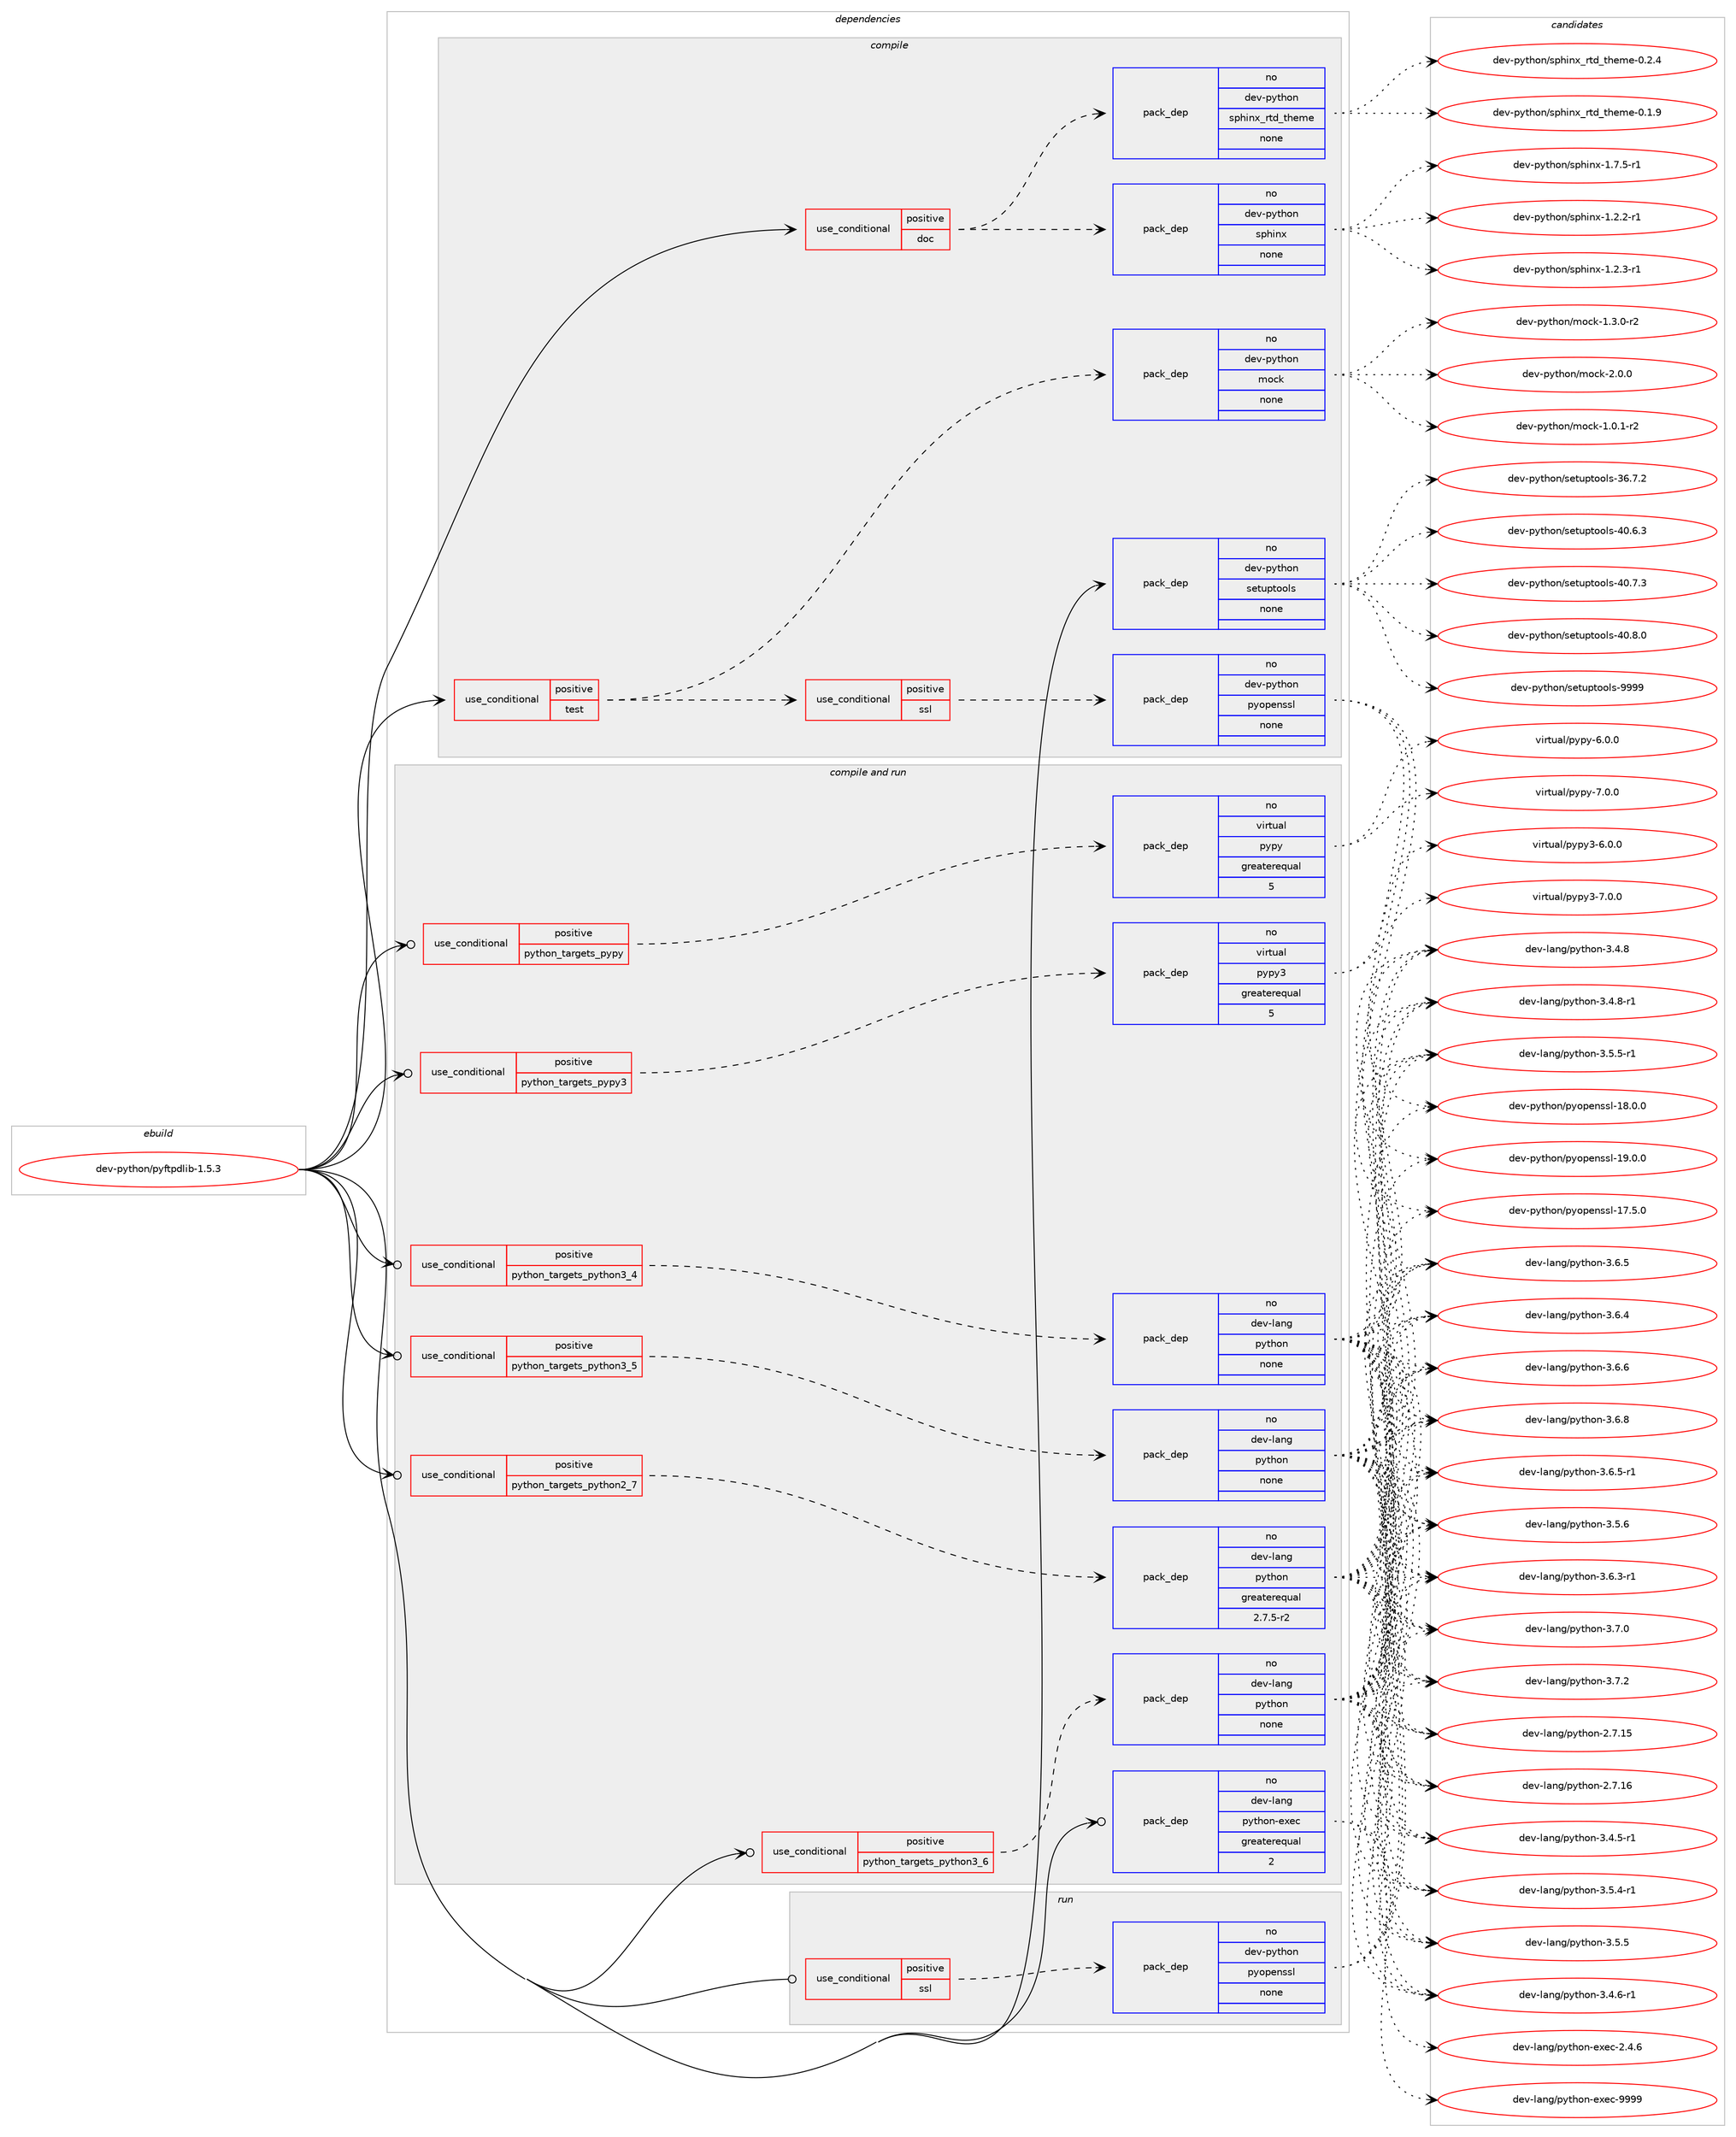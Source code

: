 digraph prolog {

# *************
# Graph options
# *************

newrank=true;
concentrate=true;
compound=true;
graph [rankdir=LR,fontname=Helvetica,fontsize=10,ranksep=1.5];#, ranksep=2.5, nodesep=0.2];
edge  [arrowhead=vee];
node  [fontname=Helvetica,fontsize=10];

# **********
# The ebuild
# **********

subgraph cluster_leftcol {
color=gray;
rank=same;
label=<<i>ebuild</i>>;
id [label="dev-python/pyftpdlib-1.5.3", color=red, width=4, href="../dev-python/pyftpdlib-1.5.3.svg"];
}

# ****************
# The dependencies
# ****************

subgraph cluster_midcol {
color=gray;
label=<<i>dependencies</i>>;
subgraph cluster_compile {
fillcolor="#eeeeee";
style=filled;
label=<<i>compile</i>>;
subgraph cond380779 {
dependency1429213 [label=<<TABLE BORDER="0" CELLBORDER="1" CELLSPACING="0" CELLPADDING="4"><TR><TD ROWSPAN="3" CELLPADDING="10">use_conditional</TD></TR><TR><TD>positive</TD></TR><TR><TD>doc</TD></TR></TABLE>>, shape=none, color=red];
subgraph pack1025116 {
dependency1429214 [label=<<TABLE BORDER="0" CELLBORDER="1" CELLSPACING="0" CELLPADDING="4" WIDTH="220"><TR><TD ROWSPAN="6" CELLPADDING="30">pack_dep</TD></TR><TR><TD WIDTH="110">no</TD></TR><TR><TD>dev-python</TD></TR><TR><TD>sphinx</TD></TR><TR><TD>none</TD></TR><TR><TD></TD></TR></TABLE>>, shape=none, color=blue];
}
dependency1429213:e -> dependency1429214:w [weight=20,style="dashed",arrowhead="vee"];
subgraph pack1025117 {
dependency1429215 [label=<<TABLE BORDER="0" CELLBORDER="1" CELLSPACING="0" CELLPADDING="4" WIDTH="220"><TR><TD ROWSPAN="6" CELLPADDING="30">pack_dep</TD></TR><TR><TD WIDTH="110">no</TD></TR><TR><TD>dev-python</TD></TR><TR><TD>sphinx_rtd_theme</TD></TR><TR><TD>none</TD></TR><TR><TD></TD></TR></TABLE>>, shape=none, color=blue];
}
dependency1429213:e -> dependency1429215:w [weight=20,style="dashed",arrowhead="vee"];
}
id:e -> dependency1429213:w [weight=20,style="solid",arrowhead="vee"];
subgraph cond380780 {
dependency1429216 [label=<<TABLE BORDER="0" CELLBORDER="1" CELLSPACING="0" CELLPADDING="4"><TR><TD ROWSPAN="3" CELLPADDING="10">use_conditional</TD></TR><TR><TD>positive</TD></TR><TR><TD>test</TD></TR></TABLE>>, shape=none, color=red];
subgraph cond380781 {
dependency1429217 [label=<<TABLE BORDER="0" CELLBORDER="1" CELLSPACING="0" CELLPADDING="4"><TR><TD ROWSPAN="3" CELLPADDING="10">use_conditional</TD></TR><TR><TD>positive</TD></TR><TR><TD>ssl</TD></TR></TABLE>>, shape=none, color=red];
subgraph pack1025118 {
dependency1429218 [label=<<TABLE BORDER="0" CELLBORDER="1" CELLSPACING="0" CELLPADDING="4" WIDTH="220"><TR><TD ROWSPAN="6" CELLPADDING="30">pack_dep</TD></TR><TR><TD WIDTH="110">no</TD></TR><TR><TD>dev-python</TD></TR><TR><TD>pyopenssl</TD></TR><TR><TD>none</TD></TR><TR><TD></TD></TR></TABLE>>, shape=none, color=blue];
}
dependency1429217:e -> dependency1429218:w [weight=20,style="dashed",arrowhead="vee"];
}
dependency1429216:e -> dependency1429217:w [weight=20,style="dashed",arrowhead="vee"];
subgraph pack1025119 {
dependency1429219 [label=<<TABLE BORDER="0" CELLBORDER="1" CELLSPACING="0" CELLPADDING="4" WIDTH="220"><TR><TD ROWSPAN="6" CELLPADDING="30">pack_dep</TD></TR><TR><TD WIDTH="110">no</TD></TR><TR><TD>dev-python</TD></TR><TR><TD>mock</TD></TR><TR><TD>none</TD></TR><TR><TD></TD></TR></TABLE>>, shape=none, color=blue];
}
dependency1429216:e -> dependency1429219:w [weight=20,style="dashed",arrowhead="vee"];
}
id:e -> dependency1429216:w [weight=20,style="solid",arrowhead="vee"];
subgraph pack1025120 {
dependency1429220 [label=<<TABLE BORDER="0" CELLBORDER="1" CELLSPACING="0" CELLPADDING="4" WIDTH="220"><TR><TD ROWSPAN="6" CELLPADDING="30">pack_dep</TD></TR><TR><TD WIDTH="110">no</TD></TR><TR><TD>dev-python</TD></TR><TR><TD>setuptools</TD></TR><TR><TD>none</TD></TR><TR><TD></TD></TR></TABLE>>, shape=none, color=blue];
}
id:e -> dependency1429220:w [weight=20,style="solid",arrowhead="vee"];
}
subgraph cluster_compileandrun {
fillcolor="#eeeeee";
style=filled;
label=<<i>compile and run</i>>;
subgraph cond380782 {
dependency1429221 [label=<<TABLE BORDER="0" CELLBORDER="1" CELLSPACING="0" CELLPADDING="4"><TR><TD ROWSPAN="3" CELLPADDING="10">use_conditional</TD></TR><TR><TD>positive</TD></TR><TR><TD>python_targets_pypy</TD></TR></TABLE>>, shape=none, color=red];
subgraph pack1025121 {
dependency1429222 [label=<<TABLE BORDER="0" CELLBORDER="1" CELLSPACING="0" CELLPADDING="4" WIDTH="220"><TR><TD ROWSPAN="6" CELLPADDING="30">pack_dep</TD></TR><TR><TD WIDTH="110">no</TD></TR><TR><TD>virtual</TD></TR><TR><TD>pypy</TD></TR><TR><TD>greaterequal</TD></TR><TR><TD>5</TD></TR></TABLE>>, shape=none, color=blue];
}
dependency1429221:e -> dependency1429222:w [weight=20,style="dashed",arrowhead="vee"];
}
id:e -> dependency1429221:w [weight=20,style="solid",arrowhead="odotvee"];
subgraph cond380783 {
dependency1429223 [label=<<TABLE BORDER="0" CELLBORDER="1" CELLSPACING="0" CELLPADDING="4"><TR><TD ROWSPAN="3" CELLPADDING="10">use_conditional</TD></TR><TR><TD>positive</TD></TR><TR><TD>python_targets_pypy3</TD></TR></TABLE>>, shape=none, color=red];
subgraph pack1025122 {
dependency1429224 [label=<<TABLE BORDER="0" CELLBORDER="1" CELLSPACING="0" CELLPADDING="4" WIDTH="220"><TR><TD ROWSPAN="6" CELLPADDING="30">pack_dep</TD></TR><TR><TD WIDTH="110">no</TD></TR><TR><TD>virtual</TD></TR><TR><TD>pypy3</TD></TR><TR><TD>greaterequal</TD></TR><TR><TD>5</TD></TR></TABLE>>, shape=none, color=blue];
}
dependency1429223:e -> dependency1429224:w [weight=20,style="dashed",arrowhead="vee"];
}
id:e -> dependency1429223:w [weight=20,style="solid",arrowhead="odotvee"];
subgraph cond380784 {
dependency1429225 [label=<<TABLE BORDER="0" CELLBORDER="1" CELLSPACING="0" CELLPADDING="4"><TR><TD ROWSPAN="3" CELLPADDING="10">use_conditional</TD></TR><TR><TD>positive</TD></TR><TR><TD>python_targets_python2_7</TD></TR></TABLE>>, shape=none, color=red];
subgraph pack1025123 {
dependency1429226 [label=<<TABLE BORDER="0" CELLBORDER="1" CELLSPACING="0" CELLPADDING="4" WIDTH="220"><TR><TD ROWSPAN="6" CELLPADDING="30">pack_dep</TD></TR><TR><TD WIDTH="110">no</TD></TR><TR><TD>dev-lang</TD></TR><TR><TD>python</TD></TR><TR><TD>greaterequal</TD></TR><TR><TD>2.7.5-r2</TD></TR></TABLE>>, shape=none, color=blue];
}
dependency1429225:e -> dependency1429226:w [weight=20,style="dashed",arrowhead="vee"];
}
id:e -> dependency1429225:w [weight=20,style="solid",arrowhead="odotvee"];
subgraph cond380785 {
dependency1429227 [label=<<TABLE BORDER="0" CELLBORDER="1" CELLSPACING="0" CELLPADDING="4"><TR><TD ROWSPAN="3" CELLPADDING="10">use_conditional</TD></TR><TR><TD>positive</TD></TR><TR><TD>python_targets_python3_4</TD></TR></TABLE>>, shape=none, color=red];
subgraph pack1025124 {
dependency1429228 [label=<<TABLE BORDER="0" CELLBORDER="1" CELLSPACING="0" CELLPADDING="4" WIDTH="220"><TR><TD ROWSPAN="6" CELLPADDING="30">pack_dep</TD></TR><TR><TD WIDTH="110">no</TD></TR><TR><TD>dev-lang</TD></TR><TR><TD>python</TD></TR><TR><TD>none</TD></TR><TR><TD></TD></TR></TABLE>>, shape=none, color=blue];
}
dependency1429227:e -> dependency1429228:w [weight=20,style="dashed",arrowhead="vee"];
}
id:e -> dependency1429227:w [weight=20,style="solid",arrowhead="odotvee"];
subgraph cond380786 {
dependency1429229 [label=<<TABLE BORDER="0" CELLBORDER="1" CELLSPACING="0" CELLPADDING="4"><TR><TD ROWSPAN="3" CELLPADDING="10">use_conditional</TD></TR><TR><TD>positive</TD></TR><TR><TD>python_targets_python3_5</TD></TR></TABLE>>, shape=none, color=red];
subgraph pack1025125 {
dependency1429230 [label=<<TABLE BORDER="0" CELLBORDER="1" CELLSPACING="0" CELLPADDING="4" WIDTH="220"><TR><TD ROWSPAN="6" CELLPADDING="30">pack_dep</TD></TR><TR><TD WIDTH="110">no</TD></TR><TR><TD>dev-lang</TD></TR><TR><TD>python</TD></TR><TR><TD>none</TD></TR><TR><TD></TD></TR></TABLE>>, shape=none, color=blue];
}
dependency1429229:e -> dependency1429230:w [weight=20,style="dashed",arrowhead="vee"];
}
id:e -> dependency1429229:w [weight=20,style="solid",arrowhead="odotvee"];
subgraph cond380787 {
dependency1429231 [label=<<TABLE BORDER="0" CELLBORDER="1" CELLSPACING="0" CELLPADDING="4"><TR><TD ROWSPAN="3" CELLPADDING="10">use_conditional</TD></TR><TR><TD>positive</TD></TR><TR><TD>python_targets_python3_6</TD></TR></TABLE>>, shape=none, color=red];
subgraph pack1025126 {
dependency1429232 [label=<<TABLE BORDER="0" CELLBORDER="1" CELLSPACING="0" CELLPADDING="4" WIDTH="220"><TR><TD ROWSPAN="6" CELLPADDING="30">pack_dep</TD></TR><TR><TD WIDTH="110">no</TD></TR><TR><TD>dev-lang</TD></TR><TR><TD>python</TD></TR><TR><TD>none</TD></TR><TR><TD></TD></TR></TABLE>>, shape=none, color=blue];
}
dependency1429231:e -> dependency1429232:w [weight=20,style="dashed",arrowhead="vee"];
}
id:e -> dependency1429231:w [weight=20,style="solid",arrowhead="odotvee"];
subgraph pack1025127 {
dependency1429233 [label=<<TABLE BORDER="0" CELLBORDER="1" CELLSPACING="0" CELLPADDING="4" WIDTH="220"><TR><TD ROWSPAN="6" CELLPADDING="30">pack_dep</TD></TR><TR><TD WIDTH="110">no</TD></TR><TR><TD>dev-lang</TD></TR><TR><TD>python-exec</TD></TR><TR><TD>greaterequal</TD></TR><TR><TD>2</TD></TR></TABLE>>, shape=none, color=blue];
}
id:e -> dependency1429233:w [weight=20,style="solid",arrowhead="odotvee"];
}
subgraph cluster_run {
fillcolor="#eeeeee";
style=filled;
label=<<i>run</i>>;
subgraph cond380788 {
dependency1429234 [label=<<TABLE BORDER="0" CELLBORDER="1" CELLSPACING="0" CELLPADDING="4"><TR><TD ROWSPAN="3" CELLPADDING="10">use_conditional</TD></TR><TR><TD>positive</TD></TR><TR><TD>ssl</TD></TR></TABLE>>, shape=none, color=red];
subgraph pack1025128 {
dependency1429235 [label=<<TABLE BORDER="0" CELLBORDER="1" CELLSPACING="0" CELLPADDING="4" WIDTH="220"><TR><TD ROWSPAN="6" CELLPADDING="30">pack_dep</TD></TR><TR><TD WIDTH="110">no</TD></TR><TR><TD>dev-python</TD></TR><TR><TD>pyopenssl</TD></TR><TR><TD>none</TD></TR><TR><TD></TD></TR></TABLE>>, shape=none, color=blue];
}
dependency1429234:e -> dependency1429235:w [weight=20,style="dashed",arrowhead="vee"];
}
id:e -> dependency1429234:w [weight=20,style="solid",arrowhead="odot"];
}
}

# **************
# The candidates
# **************

subgraph cluster_choices {
rank=same;
color=gray;
label=<<i>candidates</i>>;

subgraph choice1025116 {
color=black;
nodesep=1;
choice10010111845112121116104111110471151121041051101204549465046504511449 [label="dev-python/sphinx-1.2.2-r1", color=red, width=4,href="../dev-python/sphinx-1.2.2-r1.svg"];
choice10010111845112121116104111110471151121041051101204549465046514511449 [label="dev-python/sphinx-1.2.3-r1", color=red, width=4,href="../dev-python/sphinx-1.2.3-r1.svg"];
choice10010111845112121116104111110471151121041051101204549465546534511449 [label="dev-python/sphinx-1.7.5-r1", color=red, width=4,href="../dev-python/sphinx-1.7.5-r1.svg"];
dependency1429214:e -> choice10010111845112121116104111110471151121041051101204549465046504511449:w [style=dotted,weight="100"];
dependency1429214:e -> choice10010111845112121116104111110471151121041051101204549465046514511449:w [style=dotted,weight="100"];
dependency1429214:e -> choice10010111845112121116104111110471151121041051101204549465546534511449:w [style=dotted,weight="100"];
}
subgraph choice1025117 {
color=black;
nodesep=1;
choice10010111845112121116104111110471151121041051101209511411610095116104101109101454846494657 [label="dev-python/sphinx_rtd_theme-0.1.9", color=red, width=4,href="../dev-python/sphinx_rtd_theme-0.1.9.svg"];
choice10010111845112121116104111110471151121041051101209511411610095116104101109101454846504652 [label="dev-python/sphinx_rtd_theme-0.2.4", color=red, width=4,href="../dev-python/sphinx_rtd_theme-0.2.4.svg"];
dependency1429215:e -> choice10010111845112121116104111110471151121041051101209511411610095116104101109101454846494657:w [style=dotted,weight="100"];
dependency1429215:e -> choice10010111845112121116104111110471151121041051101209511411610095116104101109101454846504652:w [style=dotted,weight="100"];
}
subgraph choice1025118 {
color=black;
nodesep=1;
choice100101118451121211161041111104711212111111210111011511510845495546534648 [label="dev-python/pyopenssl-17.5.0", color=red, width=4,href="../dev-python/pyopenssl-17.5.0.svg"];
choice100101118451121211161041111104711212111111210111011511510845495646484648 [label="dev-python/pyopenssl-18.0.0", color=red, width=4,href="../dev-python/pyopenssl-18.0.0.svg"];
choice100101118451121211161041111104711212111111210111011511510845495746484648 [label="dev-python/pyopenssl-19.0.0", color=red, width=4,href="../dev-python/pyopenssl-19.0.0.svg"];
dependency1429218:e -> choice100101118451121211161041111104711212111111210111011511510845495546534648:w [style=dotted,weight="100"];
dependency1429218:e -> choice100101118451121211161041111104711212111111210111011511510845495646484648:w [style=dotted,weight="100"];
dependency1429218:e -> choice100101118451121211161041111104711212111111210111011511510845495746484648:w [style=dotted,weight="100"];
}
subgraph choice1025119 {
color=black;
nodesep=1;
choice1001011184511212111610411111047109111991074549464846494511450 [label="dev-python/mock-1.0.1-r2", color=red, width=4,href="../dev-python/mock-1.0.1-r2.svg"];
choice1001011184511212111610411111047109111991074549465146484511450 [label="dev-python/mock-1.3.0-r2", color=red, width=4,href="../dev-python/mock-1.3.0-r2.svg"];
choice100101118451121211161041111104710911199107455046484648 [label="dev-python/mock-2.0.0", color=red, width=4,href="../dev-python/mock-2.0.0.svg"];
dependency1429219:e -> choice1001011184511212111610411111047109111991074549464846494511450:w [style=dotted,weight="100"];
dependency1429219:e -> choice1001011184511212111610411111047109111991074549465146484511450:w [style=dotted,weight="100"];
dependency1429219:e -> choice100101118451121211161041111104710911199107455046484648:w [style=dotted,weight="100"];
}
subgraph choice1025120 {
color=black;
nodesep=1;
choice100101118451121211161041111104711510111611711211611111110811545515446554650 [label="dev-python/setuptools-36.7.2", color=red, width=4,href="../dev-python/setuptools-36.7.2.svg"];
choice100101118451121211161041111104711510111611711211611111110811545524846544651 [label="dev-python/setuptools-40.6.3", color=red, width=4,href="../dev-python/setuptools-40.6.3.svg"];
choice100101118451121211161041111104711510111611711211611111110811545524846554651 [label="dev-python/setuptools-40.7.3", color=red, width=4,href="../dev-python/setuptools-40.7.3.svg"];
choice100101118451121211161041111104711510111611711211611111110811545524846564648 [label="dev-python/setuptools-40.8.0", color=red, width=4,href="../dev-python/setuptools-40.8.0.svg"];
choice10010111845112121116104111110471151011161171121161111111081154557575757 [label="dev-python/setuptools-9999", color=red, width=4,href="../dev-python/setuptools-9999.svg"];
dependency1429220:e -> choice100101118451121211161041111104711510111611711211611111110811545515446554650:w [style=dotted,weight="100"];
dependency1429220:e -> choice100101118451121211161041111104711510111611711211611111110811545524846544651:w [style=dotted,weight="100"];
dependency1429220:e -> choice100101118451121211161041111104711510111611711211611111110811545524846554651:w [style=dotted,weight="100"];
dependency1429220:e -> choice100101118451121211161041111104711510111611711211611111110811545524846564648:w [style=dotted,weight="100"];
dependency1429220:e -> choice10010111845112121116104111110471151011161171121161111111081154557575757:w [style=dotted,weight="100"];
}
subgraph choice1025121 {
color=black;
nodesep=1;
choice1181051141161179710847112121112121455446484648 [label="virtual/pypy-6.0.0", color=red, width=4,href="../virtual/pypy-6.0.0.svg"];
choice1181051141161179710847112121112121455546484648 [label="virtual/pypy-7.0.0", color=red, width=4,href="../virtual/pypy-7.0.0.svg"];
dependency1429222:e -> choice1181051141161179710847112121112121455446484648:w [style=dotted,weight="100"];
dependency1429222:e -> choice1181051141161179710847112121112121455546484648:w [style=dotted,weight="100"];
}
subgraph choice1025122 {
color=black;
nodesep=1;
choice118105114116117971084711212111212151455446484648 [label="virtual/pypy3-6.0.0", color=red, width=4,href="../virtual/pypy3-6.0.0.svg"];
choice118105114116117971084711212111212151455546484648 [label="virtual/pypy3-7.0.0", color=red, width=4,href="../virtual/pypy3-7.0.0.svg"];
dependency1429224:e -> choice118105114116117971084711212111212151455446484648:w [style=dotted,weight="100"];
dependency1429224:e -> choice118105114116117971084711212111212151455546484648:w [style=dotted,weight="100"];
}
subgraph choice1025123 {
color=black;
nodesep=1;
choice10010111845108971101034711212111610411111045504655464953 [label="dev-lang/python-2.7.15", color=red, width=4,href="../dev-lang/python-2.7.15.svg"];
choice10010111845108971101034711212111610411111045504655464954 [label="dev-lang/python-2.7.16", color=red, width=4,href="../dev-lang/python-2.7.16.svg"];
choice1001011184510897110103471121211161041111104551465246534511449 [label="dev-lang/python-3.4.5-r1", color=red, width=4,href="../dev-lang/python-3.4.5-r1.svg"];
choice1001011184510897110103471121211161041111104551465246544511449 [label="dev-lang/python-3.4.6-r1", color=red, width=4,href="../dev-lang/python-3.4.6-r1.svg"];
choice100101118451089711010347112121116104111110455146524656 [label="dev-lang/python-3.4.8", color=red, width=4,href="../dev-lang/python-3.4.8.svg"];
choice1001011184510897110103471121211161041111104551465246564511449 [label="dev-lang/python-3.4.8-r1", color=red, width=4,href="../dev-lang/python-3.4.8-r1.svg"];
choice1001011184510897110103471121211161041111104551465346524511449 [label="dev-lang/python-3.5.4-r1", color=red, width=4,href="../dev-lang/python-3.5.4-r1.svg"];
choice100101118451089711010347112121116104111110455146534653 [label="dev-lang/python-3.5.5", color=red, width=4,href="../dev-lang/python-3.5.5.svg"];
choice1001011184510897110103471121211161041111104551465346534511449 [label="dev-lang/python-3.5.5-r1", color=red, width=4,href="../dev-lang/python-3.5.5-r1.svg"];
choice100101118451089711010347112121116104111110455146534654 [label="dev-lang/python-3.5.6", color=red, width=4,href="../dev-lang/python-3.5.6.svg"];
choice1001011184510897110103471121211161041111104551465446514511449 [label="dev-lang/python-3.6.3-r1", color=red, width=4,href="../dev-lang/python-3.6.3-r1.svg"];
choice100101118451089711010347112121116104111110455146544652 [label="dev-lang/python-3.6.4", color=red, width=4,href="../dev-lang/python-3.6.4.svg"];
choice100101118451089711010347112121116104111110455146544653 [label="dev-lang/python-3.6.5", color=red, width=4,href="../dev-lang/python-3.6.5.svg"];
choice1001011184510897110103471121211161041111104551465446534511449 [label="dev-lang/python-3.6.5-r1", color=red, width=4,href="../dev-lang/python-3.6.5-r1.svg"];
choice100101118451089711010347112121116104111110455146544654 [label="dev-lang/python-3.6.6", color=red, width=4,href="../dev-lang/python-3.6.6.svg"];
choice100101118451089711010347112121116104111110455146544656 [label="dev-lang/python-3.6.8", color=red, width=4,href="../dev-lang/python-3.6.8.svg"];
choice100101118451089711010347112121116104111110455146554648 [label="dev-lang/python-3.7.0", color=red, width=4,href="../dev-lang/python-3.7.0.svg"];
choice100101118451089711010347112121116104111110455146554650 [label="dev-lang/python-3.7.2", color=red, width=4,href="../dev-lang/python-3.7.2.svg"];
dependency1429226:e -> choice10010111845108971101034711212111610411111045504655464953:w [style=dotted,weight="100"];
dependency1429226:e -> choice10010111845108971101034711212111610411111045504655464954:w [style=dotted,weight="100"];
dependency1429226:e -> choice1001011184510897110103471121211161041111104551465246534511449:w [style=dotted,weight="100"];
dependency1429226:e -> choice1001011184510897110103471121211161041111104551465246544511449:w [style=dotted,weight="100"];
dependency1429226:e -> choice100101118451089711010347112121116104111110455146524656:w [style=dotted,weight="100"];
dependency1429226:e -> choice1001011184510897110103471121211161041111104551465246564511449:w [style=dotted,weight="100"];
dependency1429226:e -> choice1001011184510897110103471121211161041111104551465346524511449:w [style=dotted,weight="100"];
dependency1429226:e -> choice100101118451089711010347112121116104111110455146534653:w [style=dotted,weight="100"];
dependency1429226:e -> choice1001011184510897110103471121211161041111104551465346534511449:w [style=dotted,weight="100"];
dependency1429226:e -> choice100101118451089711010347112121116104111110455146534654:w [style=dotted,weight="100"];
dependency1429226:e -> choice1001011184510897110103471121211161041111104551465446514511449:w [style=dotted,weight="100"];
dependency1429226:e -> choice100101118451089711010347112121116104111110455146544652:w [style=dotted,weight="100"];
dependency1429226:e -> choice100101118451089711010347112121116104111110455146544653:w [style=dotted,weight="100"];
dependency1429226:e -> choice1001011184510897110103471121211161041111104551465446534511449:w [style=dotted,weight="100"];
dependency1429226:e -> choice100101118451089711010347112121116104111110455146544654:w [style=dotted,weight="100"];
dependency1429226:e -> choice100101118451089711010347112121116104111110455146544656:w [style=dotted,weight="100"];
dependency1429226:e -> choice100101118451089711010347112121116104111110455146554648:w [style=dotted,weight="100"];
dependency1429226:e -> choice100101118451089711010347112121116104111110455146554650:w [style=dotted,weight="100"];
}
subgraph choice1025124 {
color=black;
nodesep=1;
choice10010111845108971101034711212111610411111045504655464953 [label="dev-lang/python-2.7.15", color=red, width=4,href="../dev-lang/python-2.7.15.svg"];
choice10010111845108971101034711212111610411111045504655464954 [label="dev-lang/python-2.7.16", color=red, width=4,href="../dev-lang/python-2.7.16.svg"];
choice1001011184510897110103471121211161041111104551465246534511449 [label="dev-lang/python-3.4.5-r1", color=red, width=4,href="../dev-lang/python-3.4.5-r1.svg"];
choice1001011184510897110103471121211161041111104551465246544511449 [label="dev-lang/python-3.4.6-r1", color=red, width=4,href="../dev-lang/python-3.4.6-r1.svg"];
choice100101118451089711010347112121116104111110455146524656 [label="dev-lang/python-3.4.8", color=red, width=4,href="../dev-lang/python-3.4.8.svg"];
choice1001011184510897110103471121211161041111104551465246564511449 [label="dev-lang/python-3.4.8-r1", color=red, width=4,href="../dev-lang/python-3.4.8-r1.svg"];
choice1001011184510897110103471121211161041111104551465346524511449 [label="dev-lang/python-3.5.4-r1", color=red, width=4,href="../dev-lang/python-3.5.4-r1.svg"];
choice100101118451089711010347112121116104111110455146534653 [label="dev-lang/python-3.5.5", color=red, width=4,href="../dev-lang/python-3.5.5.svg"];
choice1001011184510897110103471121211161041111104551465346534511449 [label="dev-lang/python-3.5.5-r1", color=red, width=4,href="../dev-lang/python-3.5.5-r1.svg"];
choice100101118451089711010347112121116104111110455146534654 [label="dev-lang/python-3.5.6", color=red, width=4,href="../dev-lang/python-3.5.6.svg"];
choice1001011184510897110103471121211161041111104551465446514511449 [label="dev-lang/python-3.6.3-r1", color=red, width=4,href="../dev-lang/python-3.6.3-r1.svg"];
choice100101118451089711010347112121116104111110455146544652 [label="dev-lang/python-3.6.4", color=red, width=4,href="../dev-lang/python-3.6.4.svg"];
choice100101118451089711010347112121116104111110455146544653 [label="dev-lang/python-3.6.5", color=red, width=4,href="../dev-lang/python-3.6.5.svg"];
choice1001011184510897110103471121211161041111104551465446534511449 [label="dev-lang/python-3.6.5-r1", color=red, width=4,href="../dev-lang/python-3.6.5-r1.svg"];
choice100101118451089711010347112121116104111110455146544654 [label="dev-lang/python-3.6.6", color=red, width=4,href="../dev-lang/python-3.6.6.svg"];
choice100101118451089711010347112121116104111110455146544656 [label="dev-lang/python-3.6.8", color=red, width=4,href="../dev-lang/python-3.6.8.svg"];
choice100101118451089711010347112121116104111110455146554648 [label="dev-lang/python-3.7.0", color=red, width=4,href="../dev-lang/python-3.7.0.svg"];
choice100101118451089711010347112121116104111110455146554650 [label="dev-lang/python-3.7.2", color=red, width=4,href="../dev-lang/python-3.7.2.svg"];
dependency1429228:e -> choice10010111845108971101034711212111610411111045504655464953:w [style=dotted,weight="100"];
dependency1429228:e -> choice10010111845108971101034711212111610411111045504655464954:w [style=dotted,weight="100"];
dependency1429228:e -> choice1001011184510897110103471121211161041111104551465246534511449:w [style=dotted,weight="100"];
dependency1429228:e -> choice1001011184510897110103471121211161041111104551465246544511449:w [style=dotted,weight="100"];
dependency1429228:e -> choice100101118451089711010347112121116104111110455146524656:w [style=dotted,weight="100"];
dependency1429228:e -> choice1001011184510897110103471121211161041111104551465246564511449:w [style=dotted,weight="100"];
dependency1429228:e -> choice1001011184510897110103471121211161041111104551465346524511449:w [style=dotted,weight="100"];
dependency1429228:e -> choice100101118451089711010347112121116104111110455146534653:w [style=dotted,weight="100"];
dependency1429228:e -> choice1001011184510897110103471121211161041111104551465346534511449:w [style=dotted,weight="100"];
dependency1429228:e -> choice100101118451089711010347112121116104111110455146534654:w [style=dotted,weight="100"];
dependency1429228:e -> choice1001011184510897110103471121211161041111104551465446514511449:w [style=dotted,weight="100"];
dependency1429228:e -> choice100101118451089711010347112121116104111110455146544652:w [style=dotted,weight="100"];
dependency1429228:e -> choice100101118451089711010347112121116104111110455146544653:w [style=dotted,weight="100"];
dependency1429228:e -> choice1001011184510897110103471121211161041111104551465446534511449:w [style=dotted,weight="100"];
dependency1429228:e -> choice100101118451089711010347112121116104111110455146544654:w [style=dotted,weight="100"];
dependency1429228:e -> choice100101118451089711010347112121116104111110455146544656:w [style=dotted,weight="100"];
dependency1429228:e -> choice100101118451089711010347112121116104111110455146554648:w [style=dotted,weight="100"];
dependency1429228:e -> choice100101118451089711010347112121116104111110455146554650:w [style=dotted,weight="100"];
}
subgraph choice1025125 {
color=black;
nodesep=1;
choice10010111845108971101034711212111610411111045504655464953 [label="dev-lang/python-2.7.15", color=red, width=4,href="../dev-lang/python-2.7.15.svg"];
choice10010111845108971101034711212111610411111045504655464954 [label="dev-lang/python-2.7.16", color=red, width=4,href="../dev-lang/python-2.7.16.svg"];
choice1001011184510897110103471121211161041111104551465246534511449 [label="dev-lang/python-3.4.5-r1", color=red, width=4,href="../dev-lang/python-3.4.5-r1.svg"];
choice1001011184510897110103471121211161041111104551465246544511449 [label="dev-lang/python-3.4.6-r1", color=red, width=4,href="../dev-lang/python-3.4.6-r1.svg"];
choice100101118451089711010347112121116104111110455146524656 [label="dev-lang/python-3.4.8", color=red, width=4,href="../dev-lang/python-3.4.8.svg"];
choice1001011184510897110103471121211161041111104551465246564511449 [label="dev-lang/python-3.4.8-r1", color=red, width=4,href="../dev-lang/python-3.4.8-r1.svg"];
choice1001011184510897110103471121211161041111104551465346524511449 [label="dev-lang/python-3.5.4-r1", color=red, width=4,href="../dev-lang/python-3.5.4-r1.svg"];
choice100101118451089711010347112121116104111110455146534653 [label="dev-lang/python-3.5.5", color=red, width=4,href="../dev-lang/python-3.5.5.svg"];
choice1001011184510897110103471121211161041111104551465346534511449 [label="dev-lang/python-3.5.5-r1", color=red, width=4,href="../dev-lang/python-3.5.5-r1.svg"];
choice100101118451089711010347112121116104111110455146534654 [label="dev-lang/python-3.5.6", color=red, width=4,href="../dev-lang/python-3.5.6.svg"];
choice1001011184510897110103471121211161041111104551465446514511449 [label="dev-lang/python-3.6.3-r1", color=red, width=4,href="../dev-lang/python-3.6.3-r1.svg"];
choice100101118451089711010347112121116104111110455146544652 [label="dev-lang/python-3.6.4", color=red, width=4,href="../dev-lang/python-3.6.4.svg"];
choice100101118451089711010347112121116104111110455146544653 [label="dev-lang/python-3.6.5", color=red, width=4,href="../dev-lang/python-3.6.5.svg"];
choice1001011184510897110103471121211161041111104551465446534511449 [label="dev-lang/python-3.6.5-r1", color=red, width=4,href="../dev-lang/python-3.6.5-r1.svg"];
choice100101118451089711010347112121116104111110455146544654 [label="dev-lang/python-3.6.6", color=red, width=4,href="../dev-lang/python-3.6.6.svg"];
choice100101118451089711010347112121116104111110455146544656 [label="dev-lang/python-3.6.8", color=red, width=4,href="../dev-lang/python-3.6.8.svg"];
choice100101118451089711010347112121116104111110455146554648 [label="dev-lang/python-3.7.0", color=red, width=4,href="../dev-lang/python-3.7.0.svg"];
choice100101118451089711010347112121116104111110455146554650 [label="dev-lang/python-3.7.2", color=red, width=4,href="../dev-lang/python-3.7.2.svg"];
dependency1429230:e -> choice10010111845108971101034711212111610411111045504655464953:w [style=dotted,weight="100"];
dependency1429230:e -> choice10010111845108971101034711212111610411111045504655464954:w [style=dotted,weight="100"];
dependency1429230:e -> choice1001011184510897110103471121211161041111104551465246534511449:w [style=dotted,weight="100"];
dependency1429230:e -> choice1001011184510897110103471121211161041111104551465246544511449:w [style=dotted,weight="100"];
dependency1429230:e -> choice100101118451089711010347112121116104111110455146524656:w [style=dotted,weight="100"];
dependency1429230:e -> choice1001011184510897110103471121211161041111104551465246564511449:w [style=dotted,weight="100"];
dependency1429230:e -> choice1001011184510897110103471121211161041111104551465346524511449:w [style=dotted,weight="100"];
dependency1429230:e -> choice100101118451089711010347112121116104111110455146534653:w [style=dotted,weight="100"];
dependency1429230:e -> choice1001011184510897110103471121211161041111104551465346534511449:w [style=dotted,weight="100"];
dependency1429230:e -> choice100101118451089711010347112121116104111110455146534654:w [style=dotted,weight="100"];
dependency1429230:e -> choice1001011184510897110103471121211161041111104551465446514511449:w [style=dotted,weight="100"];
dependency1429230:e -> choice100101118451089711010347112121116104111110455146544652:w [style=dotted,weight="100"];
dependency1429230:e -> choice100101118451089711010347112121116104111110455146544653:w [style=dotted,weight="100"];
dependency1429230:e -> choice1001011184510897110103471121211161041111104551465446534511449:w [style=dotted,weight="100"];
dependency1429230:e -> choice100101118451089711010347112121116104111110455146544654:w [style=dotted,weight="100"];
dependency1429230:e -> choice100101118451089711010347112121116104111110455146544656:w [style=dotted,weight="100"];
dependency1429230:e -> choice100101118451089711010347112121116104111110455146554648:w [style=dotted,weight="100"];
dependency1429230:e -> choice100101118451089711010347112121116104111110455146554650:w [style=dotted,weight="100"];
}
subgraph choice1025126 {
color=black;
nodesep=1;
choice10010111845108971101034711212111610411111045504655464953 [label="dev-lang/python-2.7.15", color=red, width=4,href="../dev-lang/python-2.7.15.svg"];
choice10010111845108971101034711212111610411111045504655464954 [label="dev-lang/python-2.7.16", color=red, width=4,href="../dev-lang/python-2.7.16.svg"];
choice1001011184510897110103471121211161041111104551465246534511449 [label="dev-lang/python-3.4.5-r1", color=red, width=4,href="../dev-lang/python-3.4.5-r1.svg"];
choice1001011184510897110103471121211161041111104551465246544511449 [label="dev-lang/python-3.4.6-r1", color=red, width=4,href="../dev-lang/python-3.4.6-r1.svg"];
choice100101118451089711010347112121116104111110455146524656 [label="dev-lang/python-3.4.8", color=red, width=4,href="../dev-lang/python-3.4.8.svg"];
choice1001011184510897110103471121211161041111104551465246564511449 [label="dev-lang/python-3.4.8-r1", color=red, width=4,href="../dev-lang/python-3.4.8-r1.svg"];
choice1001011184510897110103471121211161041111104551465346524511449 [label="dev-lang/python-3.5.4-r1", color=red, width=4,href="../dev-lang/python-3.5.4-r1.svg"];
choice100101118451089711010347112121116104111110455146534653 [label="dev-lang/python-3.5.5", color=red, width=4,href="../dev-lang/python-3.5.5.svg"];
choice1001011184510897110103471121211161041111104551465346534511449 [label="dev-lang/python-3.5.5-r1", color=red, width=4,href="../dev-lang/python-3.5.5-r1.svg"];
choice100101118451089711010347112121116104111110455146534654 [label="dev-lang/python-3.5.6", color=red, width=4,href="../dev-lang/python-3.5.6.svg"];
choice1001011184510897110103471121211161041111104551465446514511449 [label="dev-lang/python-3.6.3-r1", color=red, width=4,href="../dev-lang/python-3.6.3-r1.svg"];
choice100101118451089711010347112121116104111110455146544652 [label="dev-lang/python-3.6.4", color=red, width=4,href="../dev-lang/python-3.6.4.svg"];
choice100101118451089711010347112121116104111110455146544653 [label="dev-lang/python-3.6.5", color=red, width=4,href="../dev-lang/python-3.6.5.svg"];
choice1001011184510897110103471121211161041111104551465446534511449 [label="dev-lang/python-3.6.5-r1", color=red, width=4,href="../dev-lang/python-3.6.5-r1.svg"];
choice100101118451089711010347112121116104111110455146544654 [label="dev-lang/python-3.6.6", color=red, width=4,href="../dev-lang/python-3.6.6.svg"];
choice100101118451089711010347112121116104111110455146544656 [label="dev-lang/python-3.6.8", color=red, width=4,href="../dev-lang/python-3.6.8.svg"];
choice100101118451089711010347112121116104111110455146554648 [label="dev-lang/python-3.7.0", color=red, width=4,href="../dev-lang/python-3.7.0.svg"];
choice100101118451089711010347112121116104111110455146554650 [label="dev-lang/python-3.7.2", color=red, width=4,href="../dev-lang/python-3.7.2.svg"];
dependency1429232:e -> choice10010111845108971101034711212111610411111045504655464953:w [style=dotted,weight="100"];
dependency1429232:e -> choice10010111845108971101034711212111610411111045504655464954:w [style=dotted,weight="100"];
dependency1429232:e -> choice1001011184510897110103471121211161041111104551465246534511449:w [style=dotted,weight="100"];
dependency1429232:e -> choice1001011184510897110103471121211161041111104551465246544511449:w [style=dotted,weight="100"];
dependency1429232:e -> choice100101118451089711010347112121116104111110455146524656:w [style=dotted,weight="100"];
dependency1429232:e -> choice1001011184510897110103471121211161041111104551465246564511449:w [style=dotted,weight="100"];
dependency1429232:e -> choice1001011184510897110103471121211161041111104551465346524511449:w [style=dotted,weight="100"];
dependency1429232:e -> choice100101118451089711010347112121116104111110455146534653:w [style=dotted,weight="100"];
dependency1429232:e -> choice1001011184510897110103471121211161041111104551465346534511449:w [style=dotted,weight="100"];
dependency1429232:e -> choice100101118451089711010347112121116104111110455146534654:w [style=dotted,weight="100"];
dependency1429232:e -> choice1001011184510897110103471121211161041111104551465446514511449:w [style=dotted,weight="100"];
dependency1429232:e -> choice100101118451089711010347112121116104111110455146544652:w [style=dotted,weight="100"];
dependency1429232:e -> choice100101118451089711010347112121116104111110455146544653:w [style=dotted,weight="100"];
dependency1429232:e -> choice1001011184510897110103471121211161041111104551465446534511449:w [style=dotted,weight="100"];
dependency1429232:e -> choice100101118451089711010347112121116104111110455146544654:w [style=dotted,weight="100"];
dependency1429232:e -> choice100101118451089711010347112121116104111110455146544656:w [style=dotted,weight="100"];
dependency1429232:e -> choice100101118451089711010347112121116104111110455146554648:w [style=dotted,weight="100"];
dependency1429232:e -> choice100101118451089711010347112121116104111110455146554650:w [style=dotted,weight="100"];
}
subgraph choice1025127 {
color=black;
nodesep=1;
choice1001011184510897110103471121211161041111104510112010199455046524654 [label="dev-lang/python-exec-2.4.6", color=red, width=4,href="../dev-lang/python-exec-2.4.6.svg"];
choice10010111845108971101034711212111610411111045101120101994557575757 [label="dev-lang/python-exec-9999", color=red, width=4,href="../dev-lang/python-exec-9999.svg"];
dependency1429233:e -> choice1001011184510897110103471121211161041111104510112010199455046524654:w [style=dotted,weight="100"];
dependency1429233:e -> choice10010111845108971101034711212111610411111045101120101994557575757:w [style=dotted,weight="100"];
}
subgraph choice1025128 {
color=black;
nodesep=1;
choice100101118451121211161041111104711212111111210111011511510845495546534648 [label="dev-python/pyopenssl-17.5.0", color=red, width=4,href="../dev-python/pyopenssl-17.5.0.svg"];
choice100101118451121211161041111104711212111111210111011511510845495646484648 [label="dev-python/pyopenssl-18.0.0", color=red, width=4,href="../dev-python/pyopenssl-18.0.0.svg"];
choice100101118451121211161041111104711212111111210111011511510845495746484648 [label="dev-python/pyopenssl-19.0.0", color=red, width=4,href="../dev-python/pyopenssl-19.0.0.svg"];
dependency1429235:e -> choice100101118451121211161041111104711212111111210111011511510845495546534648:w [style=dotted,weight="100"];
dependency1429235:e -> choice100101118451121211161041111104711212111111210111011511510845495646484648:w [style=dotted,weight="100"];
dependency1429235:e -> choice100101118451121211161041111104711212111111210111011511510845495746484648:w [style=dotted,weight="100"];
}
}

}
